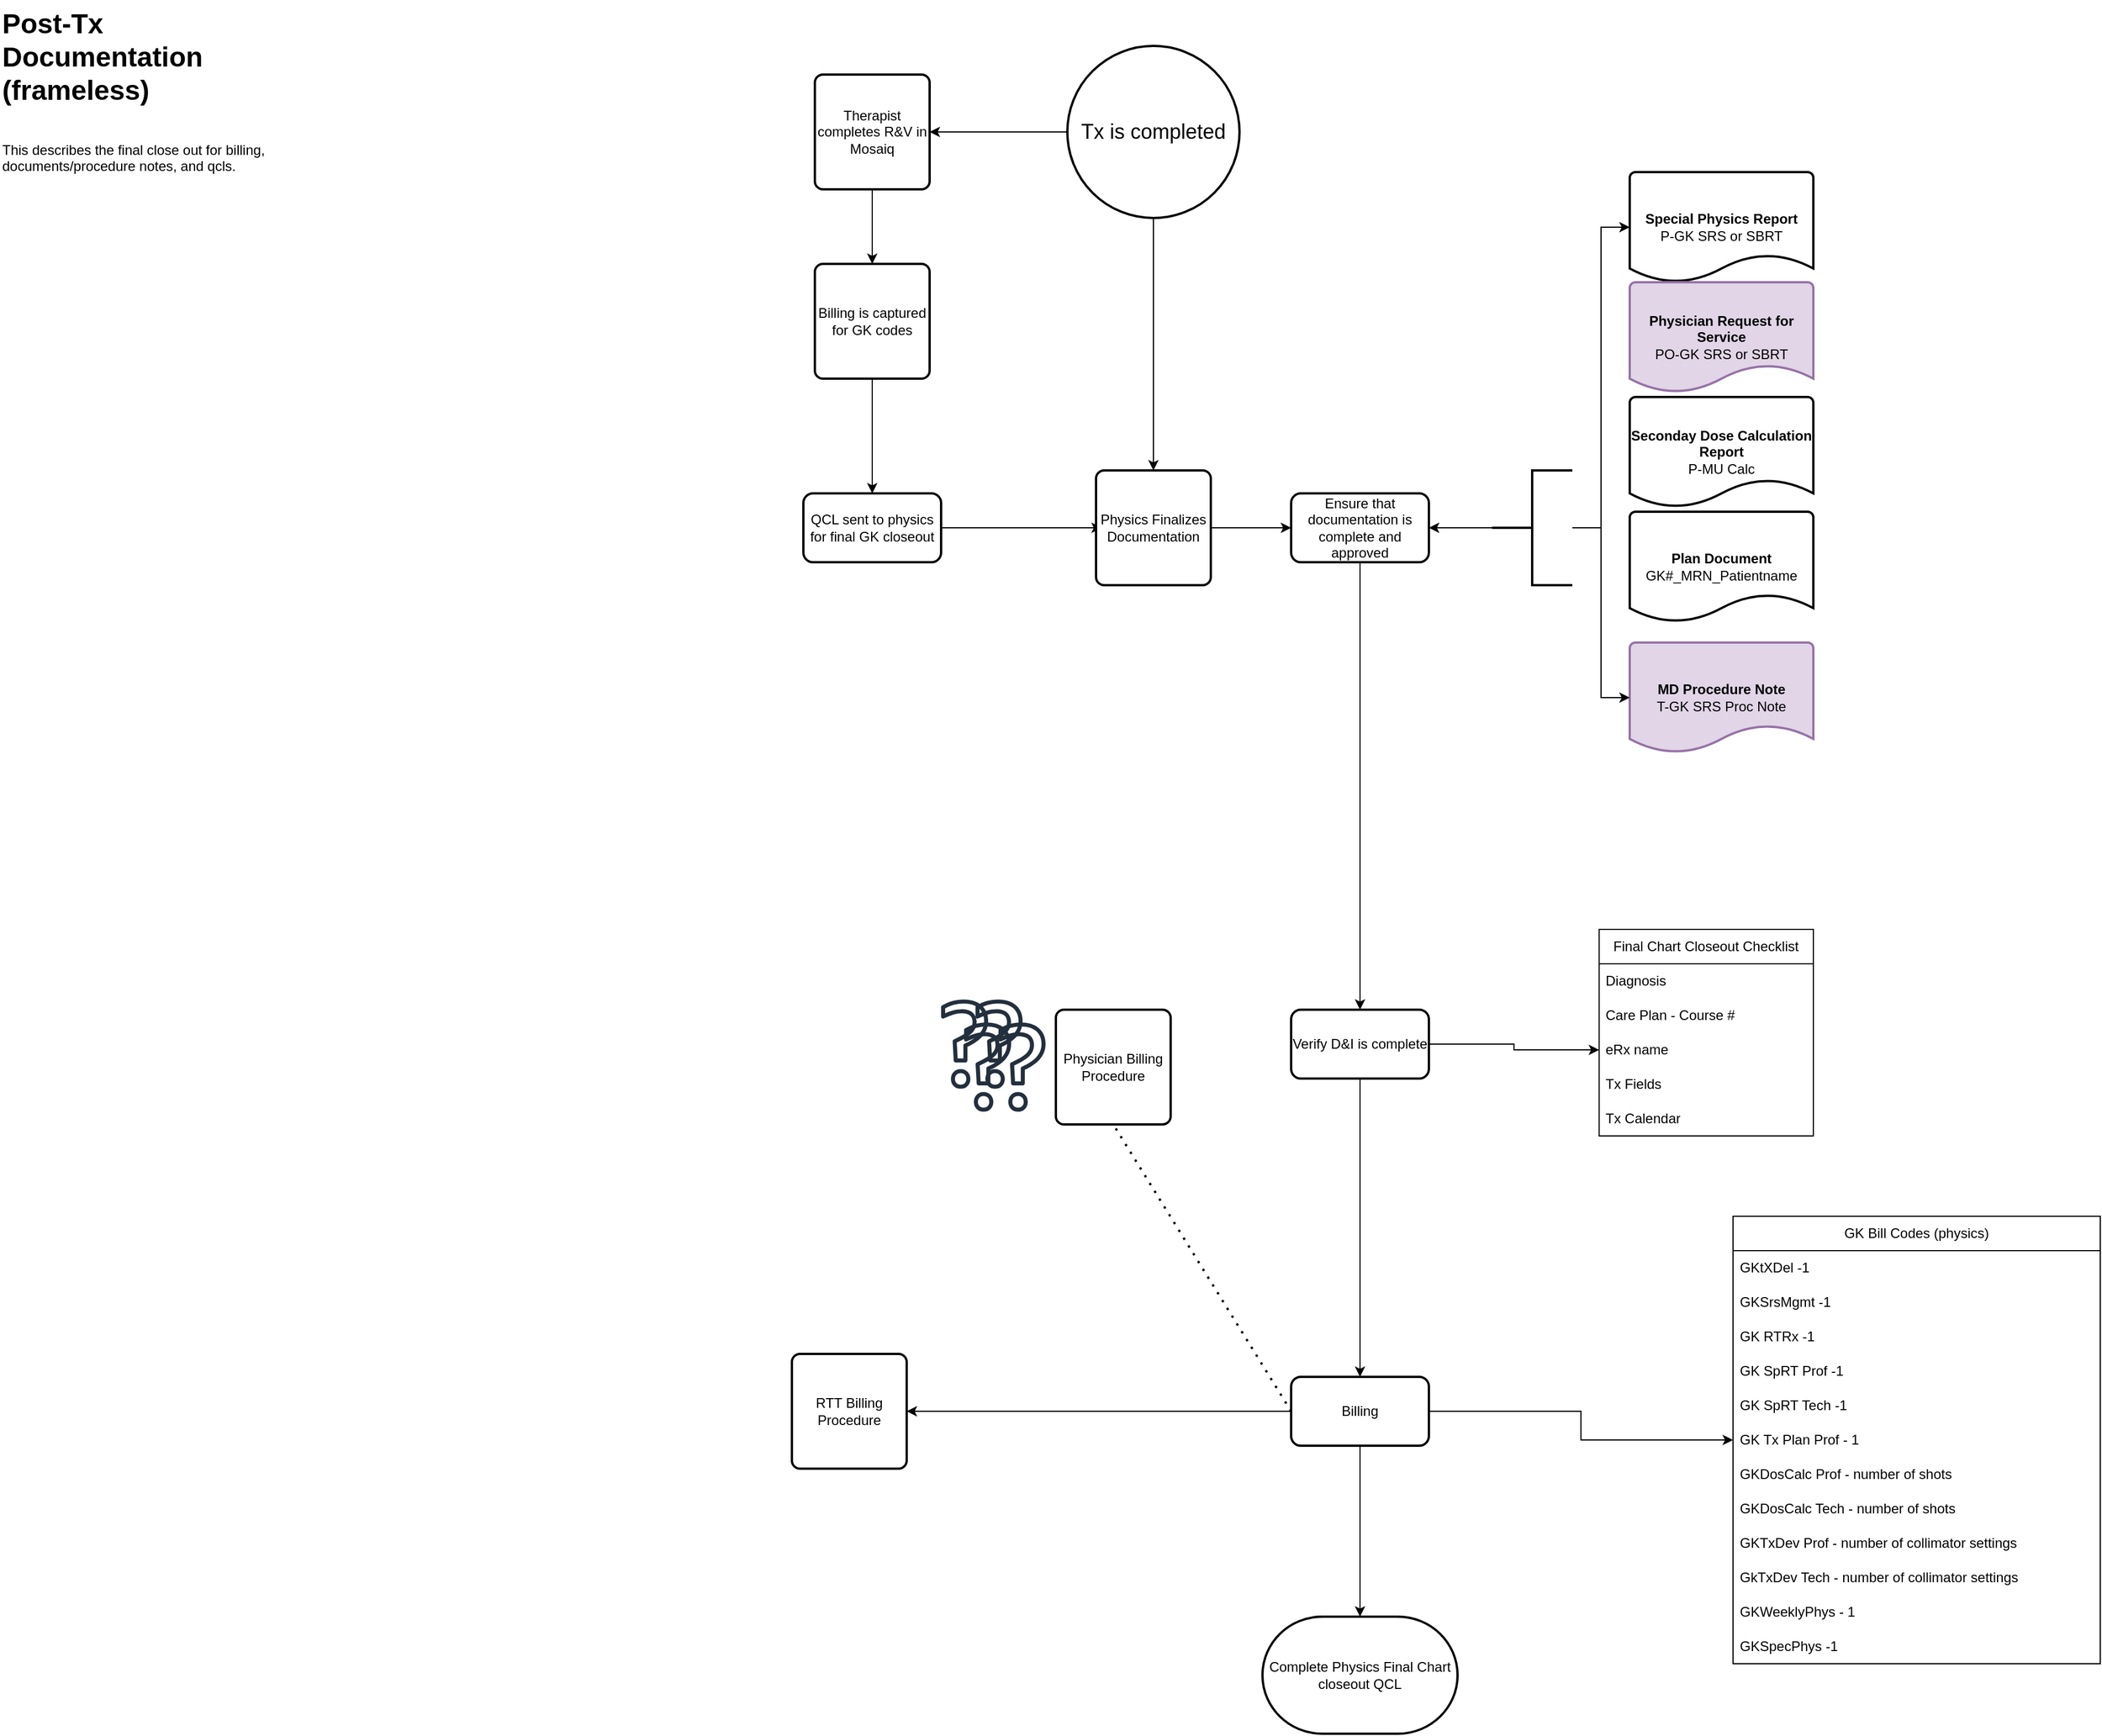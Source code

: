 <mxfile version="24.7.8">
  <diagram name="Page-1" id="BD2aUjKL_MH0JqkHMiQd">
    <mxGraphModel dx="1783" dy="693" grid="1" gridSize="10" guides="1" tooltips="1" connect="1" arrows="1" fold="1" page="1" pageScale="1" pageWidth="2336" pageHeight="1654" math="0" shadow="0">
      <root>
        <mxCell id="0" />
        <mxCell id="1" parent="0" />
        <mxCell id="p9t9fxG8Ye37PBpKrWI1-1" value="&lt;h1 style=&quot;margin-top: 0px;&quot;&gt;Post-Tx Documentation (frameless)&lt;/h1&gt;&lt;div&gt;&lt;br&gt;&lt;/div&gt;&lt;div&gt;This describes the final close out for billing, documents/procedure notes, and qcls.&lt;br&gt;&lt;/div&gt;" style="text;html=1;whiteSpace=wrap;overflow=hidden;rounded=0;" parent="1" vertex="1">
          <mxGeometry x="20" y="20" width="240" height="180" as="geometry" />
        </mxCell>
        <mxCell id="p9t9fxG8Ye37PBpKrWI1-4" value="" style="edgeStyle=orthogonalEdgeStyle;rounded=0;orthogonalLoop=1;jettySize=auto;html=1;entryX=0.5;entryY=0;entryDx=0;entryDy=0;" parent="1" source="p9t9fxG8Ye37PBpKrWI1-2" target="p9t9fxG8Ye37PBpKrWI1-14" edge="1">
          <mxGeometry relative="1" as="geometry">
            <mxPoint x="1025" y="450" as="targetPoint" />
          </mxGeometry>
        </mxCell>
        <mxCell id="p9t9fxG8Ye37PBpKrWI1-10" style="edgeStyle=orthogonalEdgeStyle;rounded=0;orthogonalLoop=1;jettySize=auto;html=1;entryX=1;entryY=0.5;entryDx=0;entryDy=0;" parent="1" source="p9t9fxG8Ye37PBpKrWI1-2" target="p9t9fxG8Ye37PBpKrWI1-5" edge="1">
          <mxGeometry relative="1" as="geometry" />
        </mxCell>
        <mxCell id="p9t9fxG8Ye37PBpKrWI1-2" value="&lt;font style=&quot;font-size: 18px;&quot;&gt;Tx is completed&lt;/font&gt;" style="strokeWidth=2;html=1;shape=mxgraph.flowchart.start_2;whiteSpace=wrap;" parent="1" vertex="1">
          <mxGeometry x="950" y="60" width="150" height="150" as="geometry" />
        </mxCell>
        <mxCell id="p9t9fxG8Ye37PBpKrWI1-7" value="" style="edgeStyle=orthogonalEdgeStyle;rounded=0;orthogonalLoop=1;jettySize=auto;html=1;" parent="1" source="p9t9fxG8Ye37PBpKrWI1-5" target="p9t9fxG8Ye37PBpKrWI1-6" edge="1">
          <mxGeometry relative="1" as="geometry" />
        </mxCell>
        <mxCell id="p9t9fxG8Ye37PBpKrWI1-5" value="Therapist completes R&amp;amp;V in Mosaiq" style="rounded=1;whiteSpace=wrap;html=1;absoluteArcSize=1;arcSize=14;strokeWidth=2;" parent="1" vertex="1">
          <mxGeometry x="730" y="85" width="100" height="100" as="geometry" />
        </mxCell>
        <mxCell id="p9t9fxG8Ye37PBpKrWI1-9" value="" style="edgeStyle=orthogonalEdgeStyle;rounded=0;orthogonalLoop=1;jettySize=auto;html=1;" parent="1" source="p9t9fxG8Ye37PBpKrWI1-6" target="p9t9fxG8Ye37PBpKrWI1-8" edge="1">
          <mxGeometry relative="1" as="geometry" />
        </mxCell>
        <mxCell id="p9t9fxG8Ye37PBpKrWI1-6" value="Billing is captured for GK codes" style="rounded=1;whiteSpace=wrap;html=1;absoluteArcSize=1;arcSize=14;strokeWidth=2;" parent="1" vertex="1">
          <mxGeometry x="730" y="250" width="100" height="100" as="geometry" />
        </mxCell>
        <mxCell id="p9t9fxG8Ye37PBpKrWI1-12" style="edgeStyle=orthogonalEdgeStyle;rounded=0;orthogonalLoop=1;jettySize=auto;html=1;entryX=0.05;entryY=0.5;entryDx=0;entryDy=0;entryPerimeter=0;" parent="1" source="p9t9fxG8Ye37PBpKrWI1-8" target="p9t9fxG8Ye37PBpKrWI1-14" edge="1">
          <mxGeometry relative="1" as="geometry">
            <mxPoint x="965" y="480.0" as="targetPoint" />
          </mxGeometry>
        </mxCell>
        <mxCell id="p9t9fxG8Ye37PBpKrWI1-8" value="QCL sent to physics for final GK closeout" style="whiteSpace=wrap;html=1;rounded=1;arcSize=14;strokeWidth=2;" parent="1" vertex="1">
          <mxGeometry x="720" y="450" width="120" height="60" as="geometry" />
        </mxCell>
        <mxCell id="p9t9fxG8Ye37PBpKrWI1-17" value="" style="edgeStyle=orthogonalEdgeStyle;rounded=0;orthogonalLoop=1;jettySize=auto;html=1;" parent="1" source="p9t9fxG8Ye37PBpKrWI1-14" target="p9t9fxG8Ye37PBpKrWI1-16" edge="1">
          <mxGeometry relative="1" as="geometry" />
        </mxCell>
        <mxCell id="p9t9fxG8Ye37PBpKrWI1-14" value="Physics Finalizes Documentation" style="rounded=1;whiteSpace=wrap;html=1;absoluteArcSize=1;arcSize=14;strokeWidth=2;" parent="1" vertex="1">
          <mxGeometry x="975" y="430" width="100" height="100" as="geometry" />
        </mxCell>
        <mxCell id="p9t9fxG8Ye37PBpKrWI1-33" value="" style="edgeStyle=orthogonalEdgeStyle;rounded=0;orthogonalLoop=1;jettySize=auto;html=1;" parent="1" source="p9t9fxG8Ye37PBpKrWI1-16" target="p9t9fxG8Ye37PBpKrWI1-32" edge="1">
          <mxGeometry relative="1" as="geometry" />
        </mxCell>
        <mxCell id="p9t9fxG8Ye37PBpKrWI1-16" value="Ensure that documentation is complete and approved" style="whiteSpace=wrap;html=1;rounded=1;arcSize=14;strokeWidth=2;" parent="1" vertex="1">
          <mxGeometry x="1145" y="450" width="120" height="60" as="geometry" />
        </mxCell>
        <mxCell id="p9t9fxG8Ye37PBpKrWI1-18" value="&lt;b&gt;Special Physics Report&lt;/b&gt;&lt;br&gt;&lt;div&gt;P-GK SRS or SBRT&lt;/div&gt;" style="strokeWidth=2;html=1;shape=mxgraph.flowchart.document2;whiteSpace=wrap;size=0.25;" parent="1" vertex="1">
          <mxGeometry x="1440" y="170" width="160" height="96" as="geometry" />
        </mxCell>
        <mxCell id="p9t9fxG8Ye37PBpKrWI1-23" value="&lt;b&gt;Physician Request for Service&lt;/b&gt;&lt;br&gt;&lt;div&gt;PO-GK SRS or SBRT&lt;/div&gt;" style="strokeWidth=2;html=1;shape=mxgraph.flowchart.document2;whiteSpace=wrap;size=0.25;fillColor=#e1d5e7;strokeColor=#9673a6;" parent="1" vertex="1">
          <mxGeometry x="1440" y="266" width="160" height="96" as="geometry" />
        </mxCell>
        <mxCell id="p9t9fxG8Ye37PBpKrWI1-24" value="&lt;b&gt;Seconday Dose Calculation Report&lt;/b&gt;&lt;br&gt;&lt;div&gt;P-MU Calc&lt;br&gt;&lt;/div&gt;" style="strokeWidth=2;html=1;shape=mxgraph.flowchart.document2;whiteSpace=wrap;size=0.25;" parent="1" vertex="1">
          <mxGeometry x="1440" y="366" width="160" height="96" as="geometry" />
        </mxCell>
        <mxCell id="p9t9fxG8Ye37PBpKrWI1-25" value="&lt;b&gt;Plan Document&lt;/b&gt;&lt;br&gt;&lt;div&gt;GK#_MRN_Patientname&lt;br&gt;&lt;/div&gt;" style="strokeWidth=2;html=1;shape=mxgraph.flowchart.document2;whiteSpace=wrap;size=0.25;" parent="1" vertex="1">
          <mxGeometry x="1440" y="466" width="160" height="96" as="geometry" />
        </mxCell>
        <mxCell id="p9t9fxG8Ye37PBpKrWI1-27" value="&lt;div&gt;&lt;b&gt;MD Procedure Note&lt;br&gt;&lt;/b&gt;&lt;/div&gt;T-GK SRS Proc Note" style="strokeWidth=2;html=1;shape=mxgraph.flowchart.document2;whiteSpace=wrap;size=0.25;fillColor=#e1d5e7;strokeColor=#9673a6;" parent="1" vertex="1">
          <mxGeometry x="1440" y="580" width="160" height="96" as="geometry" />
        </mxCell>
        <mxCell id="p9t9fxG8Ye37PBpKrWI1-31" style="edgeStyle=orthogonalEdgeStyle;rounded=0;orthogonalLoop=1;jettySize=auto;html=1;entryX=1;entryY=0.5;entryDx=0;entryDy=0;" parent="1" source="p9t9fxG8Ye37PBpKrWI1-28" target="p9t9fxG8Ye37PBpKrWI1-16" edge="1">
          <mxGeometry relative="1" as="geometry" />
        </mxCell>
        <mxCell id="p9t9fxG8Ye37PBpKrWI1-28" value="" style="strokeWidth=2;html=1;shape=mxgraph.flowchart.annotation_2;align=left;labelPosition=right;pointerEvents=1;" parent="1" vertex="1">
          <mxGeometry x="1320" y="430" width="70" height="100" as="geometry" />
        </mxCell>
        <mxCell id="p9t9fxG8Ye37PBpKrWI1-29" style="edgeStyle=orthogonalEdgeStyle;rounded=0;orthogonalLoop=1;jettySize=auto;html=1;entryX=0;entryY=0.5;entryDx=0;entryDy=0;entryPerimeter=0;" parent="1" source="p9t9fxG8Ye37PBpKrWI1-28" target="p9t9fxG8Ye37PBpKrWI1-18" edge="1">
          <mxGeometry relative="1" as="geometry" />
        </mxCell>
        <mxCell id="p9t9fxG8Ye37PBpKrWI1-30" style="edgeStyle=orthogonalEdgeStyle;rounded=0;orthogonalLoop=1;jettySize=auto;html=1;entryX=0;entryY=0.5;entryDx=0;entryDy=0;entryPerimeter=0;" parent="1" source="p9t9fxG8Ye37PBpKrWI1-28" target="p9t9fxG8Ye37PBpKrWI1-27" edge="1">
          <mxGeometry relative="1" as="geometry" />
        </mxCell>
        <mxCell id="p9t9fxG8Ye37PBpKrWI1-36" style="edgeStyle=orthogonalEdgeStyle;rounded=0;orthogonalLoop=1;jettySize=auto;html=1;entryX=0;entryY=0.5;entryDx=0;entryDy=0;" parent="1" source="p9t9fxG8Ye37PBpKrWI1-32" target="p9t9fxG8Ye37PBpKrWI1-43" edge="1">
          <mxGeometry relative="1" as="geometry">
            <mxPoint x="1420" y="930" as="targetPoint" />
          </mxGeometry>
        </mxCell>
        <mxCell id="p9t9fxG8Ye37PBpKrWI1-54" value="" style="edgeStyle=orthogonalEdgeStyle;rounded=0;orthogonalLoop=1;jettySize=auto;html=1;" parent="1" source="p9t9fxG8Ye37PBpKrWI1-32" target="p9t9fxG8Ye37PBpKrWI1-53" edge="1">
          <mxGeometry relative="1" as="geometry" />
        </mxCell>
        <mxCell id="p9t9fxG8Ye37PBpKrWI1-32" value="Verify D&amp;amp;I is complete" style="rounded=1;whiteSpace=wrap;html=1;arcSize=14;strokeWidth=2;" parent="1" vertex="1">
          <mxGeometry x="1145" y="900" width="120" height="60" as="geometry" />
        </mxCell>
        <mxCell id="p9t9fxG8Ye37PBpKrWI1-40" value="Final Chart Closeout Checklist" style="swimlane;fontStyle=0;childLayout=stackLayout;horizontal=1;startSize=30;horizontalStack=0;resizeParent=1;resizeParentMax=0;resizeLast=0;collapsible=1;marginBottom=0;whiteSpace=wrap;html=1;" parent="1" vertex="1">
          <mxGeometry x="1413.33" y="830" width="186.67" height="180" as="geometry" />
        </mxCell>
        <mxCell id="p9t9fxG8Ye37PBpKrWI1-41" value="Diagnosis" style="text;strokeColor=none;fillColor=none;align=left;verticalAlign=middle;spacingLeft=4;spacingRight=4;overflow=hidden;points=[[0,0.5],[1,0.5]];portConstraint=eastwest;rotatable=0;whiteSpace=wrap;html=1;" parent="p9t9fxG8Ye37PBpKrWI1-40" vertex="1">
          <mxGeometry y="30" width="186.67" height="30" as="geometry" />
        </mxCell>
        <mxCell id="p9t9fxG8Ye37PBpKrWI1-42" value="Care Plan - Course #" style="text;strokeColor=none;fillColor=none;align=left;verticalAlign=middle;spacingLeft=4;spacingRight=4;overflow=hidden;points=[[0,0.5],[1,0.5]];portConstraint=eastwest;rotatable=0;whiteSpace=wrap;html=1;" parent="p9t9fxG8Ye37PBpKrWI1-40" vertex="1">
          <mxGeometry y="60" width="186.67" height="30" as="geometry" />
        </mxCell>
        <mxCell id="p9t9fxG8Ye37PBpKrWI1-43" value="eRx name" style="text;strokeColor=none;fillColor=none;align=left;verticalAlign=middle;spacingLeft=4;spacingRight=4;overflow=hidden;points=[[0,0.5],[1,0.5]];portConstraint=eastwest;rotatable=0;whiteSpace=wrap;html=1;" parent="p9t9fxG8Ye37PBpKrWI1-40" vertex="1">
          <mxGeometry y="90" width="186.67" height="30" as="geometry" />
        </mxCell>
        <mxCell id="p9t9fxG8Ye37PBpKrWI1-48" value="Tx Fields" style="text;strokeColor=none;fillColor=none;align=left;verticalAlign=middle;spacingLeft=4;spacingRight=4;overflow=hidden;points=[[0,0.5],[1,0.5]];portConstraint=eastwest;rotatable=0;whiteSpace=wrap;html=1;" parent="p9t9fxG8Ye37PBpKrWI1-40" vertex="1">
          <mxGeometry y="120" width="186.67" height="30" as="geometry" />
        </mxCell>
        <mxCell id="p9t9fxG8Ye37PBpKrWI1-49" value="Tx Calendar" style="text;strokeColor=none;fillColor=none;align=left;verticalAlign=middle;spacingLeft=4;spacingRight=4;overflow=hidden;points=[[0,0.5],[1,0.5]];portConstraint=eastwest;rotatable=0;whiteSpace=wrap;html=1;" parent="p9t9fxG8Ye37PBpKrWI1-40" vertex="1">
          <mxGeometry y="150" width="186.67" height="30" as="geometry" />
        </mxCell>
        <mxCell id="p9t9fxG8Ye37PBpKrWI1-59" style="edgeStyle=orthogonalEdgeStyle;rounded=0;orthogonalLoop=1;jettySize=auto;html=1;entryX=0;entryY=0.5;entryDx=0;entryDy=0;exitX=1;exitY=0.5;exitDx=0;exitDy=0;" parent="1" source="p9t9fxG8Ye37PBpKrWI1-53" target="p9t9fxG8Ye37PBpKrWI1-69" edge="1">
          <mxGeometry relative="1" as="geometry">
            <mxPoint x="1530" y="1305" as="targetPoint" />
          </mxGeometry>
        </mxCell>
        <mxCell id="p9t9fxG8Ye37PBpKrWI1-60" style="edgeStyle=orthogonalEdgeStyle;rounded=0;orthogonalLoop=1;jettySize=auto;html=1;entryX=1;entryY=0.5;entryDx=0;entryDy=0;" parent="1" source="p9t9fxG8Ye37PBpKrWI1-53" target="p9t9fxG8Ye37PBpKrWI1-63" edge="1">
          <mxGeometry relative="1" as="geometry">
            <mxPoint x="900.0" y="1070" as="targetPoint" />
          </mxGeometry>
        </mxCell>
        <mxCell id="p9t9fxG8Ye37PBpKrWI1-53" value="Billing" style="whiteSpace=wrap;html=1;rounded=1;arcSize=14;strokeWidth=2;" parent="1" vertex="1">
          <mxGeometry x="1145" y="1220" width="120" height="60" as="geometry" />
        </mxCell>
        <mxCell id="p9t9fxG8Ye37PBpKrWI1-55" value="GK Bill Codes (physics)" style="swimlane;fontStyle=0;childLayout=stackLayout;horizontal=1;startSize=30;horizontalStack=0;resizeParent=1;resizeParentMax=0;resizeLast=0;collapsible=1;marginBottom=0;whiteSpace=wrap;html=1;" parent="1" vertex="1">
          <mxGeometry x="1530" y="1080" width="320" height="390" as="geometry" />
        </mxCell>
        <mxCell id="p9t9fxG8Ye37PBpKrWI1-57" value="GKtXDel -1" style="text;strokeColor=none;fillColor=none;align=left;verticalAlign=middle;spacingLeft=4;spacingRight=4;overflow=hidden;points=[[0,0.5],[1,0.5]];portConstraint=eastwest;rotatable=0;whiteSpace=wrap;html=1;" parent="p9t9fxG8Ye37PBpKrWI1-55" vertex="1">
          <mxGeometry y="30" width="320" height="30" as="geometry" />
        </mxCell>
        <mxCell id="p9t9fxG8Ye37PBpKrWI1-58" value="GKSrsMgmt -1" style="text;strokeColor=none;fillColor=none;align=left;verticalAlign=middle;spacingLeft=4;spacingRight=4;overflow=hidden;points=[[0,0.5],[1,0.5]];portConstraint=eastwest;rotatable=0;whiteSpace=wrap;html=1;" parent="p9t9fxG8Ye37PBpKrWI1-55" vertex="1">
          <mxGeometry y="60" width="320" height="30" as="geometry" />
        </mxCell>
        <mxCell id="p9t9fxG8Ye37PBpKrWI1-65" value="GK RTRx -1" style="text;strokeColor=none;fillColor=none;align=left;verticalAlign=middle;spacingLeft=4;spacingRight=4;overflow=hidden;points=[[0,0.5],[1,0.5]];portConstraint=eastwest;rotatable=0;whiteSpace=wrap;html=1;" parent="p9t9fxG8Ye37PBpKrWI1-55" vertex="1">
          <mxGeometry y="90" width="320" height="30" as="geometry" />
        </mxCell>
        <mxCell id="p9t9fxG8Ye37PBpKrWI1-67" value="GK SpRT Prof -1" style="text;strokeColor=none;fillColor=none;align=left;verticalAlign=middle;spacingLeft=4;spacingRight=4;overflow=hidden;points=[[0,0.5],[1,0.5]];portConstraint=eastwest;rotatable=0;whiteSpace=wrap;html=1;" parent="p9t9fxG8Ye37PBpKrWI1-55" vertex="1">
          <mxGeometry y="120" width="320" height="30" as="geometry" />
        </mxCell>
        <mxCell id="p9t9fxG8Ye37PBpKrWI1-68" value="GK SpRT Tech -1" style="text;strokeColor=none;fillColor=none;align=left;verticalAlign=middle;spacingLeft=4;spacingRight=4;overflow=hidden;points=[[0,0.5],[1,0.5]];portConstraint=eastwest;rotatable=0;whiteSpace=wrap;html=1;" parent="p9t9fxG8Ye37PBpKrWI1-55" vertex="1">
          <mxGeometry y="150" width="320" height="30" as="geometry" />
        </mxCell>
        <mxCell id="p9t9fxG8Ye37PBpKrWI1-69" value="GK Tx Plan Prof - 1" style="text;strokeColor=none;fillColor=none;align=left;verticalAlign=middle;spacingLeft=4;spacingRight=4;overflow=hidden;points=[[0,0.5],[1,0.5]];portConstraint=eastwest;rotatable=0;whiteSpace=wrap;html=1;" parent="p9t9fxG8Ye37PBpKrWI1-55" vertex="1">
          <mxGeometry y="180" width="320" height="30" as="geometry" />
        </mxCell>
        <mxCell id="p9t9fxG8Ye37PBpKrWI1-70" value="GKDosCalc Prof - number of shots" style="text;strokeColor=none;fillColor=none;align=left;verticalAlign=middle;spacingLeft=4;spacingRight=4;overflow=hidden;points=[[0,0.5],[1,0.5]];portConstraint=eastwest;rotatable=0;whiteSpace=wrap;html=1;" parent="p9t9fxG8Ye37PBpKrWI1-55" vertex="1">
          <mxGeometry y="210" width="320" height="30" as="geometry" />
        </mxCell>
        <mxCell id="p9t9fxG8Ye37PBpKrWI1-71" value="GKDosCalc Tech - number of shots" style="text;strokeColor=none;fillColor=none;align=left;verticalAlign=middle;spacingLeft=4;spacingRight=4;overflow=hidden;points=[[0,0.5],[1,0.5]];portConstraint=eastwest;rotatable=0;whiteSpace=wrap;html=1;" parent="p9t9fxG8Ye37PBpKrWI1-55" vertex="1">
          <mxGeometry y="240" width="320" height="30" as="geometry" />
        </mxCell>
        <mxCell id="p9t9fxG8Ye37PBpKrWI1-72" value="GKTxDev Prof - number of collimator settings" style="text;strokeColor=none;fillColor=none;align=left;verticalAlign=middle;spacingLeft=4;spacingRight=4;overflow=hidden;points=[[0,0.5],[1,0.5]];portConstraint=eastwest;rotatable=0;whiteSpace=wrap;html=1;" parent="p9t9fxG8Ye37PBpKrWI1-55" vertex="1">
          <mxGeometry y="270" width="320" height="30" as="geometry" />
        </mxCell>
        <mxCell id="p9t9fxG8Ye37PBpKrWI1-73" value="GkTxDev Tech - number of collimator settings" style="text;strokeColor=none;fillColor=none;align=left;verticalAlign=middle;spacingLeft=4;spacingRight=4;overflow=hidden;points=[[0,0.5],[1,0.5]];portConstraint=eastwest;rotatable=0;whiteSpace=wrap;html=1;" parent="p9t9fxG8Ye37PBpKrWI1-55" vertex="1">
          <mxGeometry y="300" width="320" height="30" as="geometry" />
        </mxCell>
        <mxCell id="p9t9fxG8Ye37PBpKrWI1-74" value="GKWeeklyPhys - 1" style="text;strokeColor=none;fillColor=none;align=left;verticalAlign=middle;spacingLeft=4;spacingRight=4;overflow=hidden;points=[[0,0.5],[1,0.5]];portConstraint=eastwest;rotatable=0;whiteSpace=wrap;html=1;" parent="p9t9fxG8Ye37PBpKrWI1-55" vertex="1">
          <mxGeometry y="330" width="320" height="30" as="geometry" />
        </mxCell>
        <mxCell id="p9t9fxG8Ye37PBpKrWI1-75" value="GKSpecPhys -1" style="text;strokeColor=none;fillColor=none;align=left;verticalAlign=middle;spacingLeft=4;spacingRight=4;overflow=hidden;points=[[0,0.5],[1,0.5]];portConstraint=eastwest;rotatable=0;whiteSpace=wrap;html=1;" parent="p9t9fxG8Ye37PBpKrWI1-55" vertex="1">
          <mxGeometry y="360" width="320" height="30" as="geometry" />
        </mxCell>
        <mxCell id="p9t9fxG8Ye37PBpKrWI1-62" value="Physician Billing Procedure" style="rounded=1;whiteSpace=wrap;html=1;absoluteArcSize=1;arcSize=14;strokeWidth=2;" parent="1" vertex="1">
          <mxGeometry x="940" y="900" width="100" height="100" as="geometry" />
        </mxCell>
        <mxCell id="p9t9fxG8Ye37PBpKrWI1-63" value="RTT Billing Procedure" style="rounded=1;whiteSpace=wrap;html=1;absoluteArcSize=1;arcSize=14;strokeWidth=2;" parent="1" vertex="1">
          <mxGeometry x="710" y="1200" width="100" height="100" as="geometry" />
        </mxCell>
        <mxCell id="p9t9fxG8Ye37PBpKrWI1-76" value="" style="endArrow=none;dashed=1;html=1;dashPattern=1 3;strokeWidth=2;rounded=0;entryX=0.5;entryY=1;entryDx=0;entryDy=0;exitX=0;exitY=0.5;exitDx=0;exitDy=0;" parent="1" source="p9t9fxG8Ye37PBpKrWI1-53" target="p9t9fxG8Ye37PBpKrWI1-62" edge="1">
          <mxGeometry width="50" height="50" relative="1" as="geometry">
            <mxPoint x="920" y="1170" as="sourcePoint" />
            <mxPoint x="970" y="1120" as="targetPoint" />
          </mxGeometry>
        </mxCell>
        <mxCell id="p9t9fxG8Ye37PBpKrWI1-77" value="" style="sketch=0;outlineConnect=0;fontColor=#232F3E;gradientColor=none;fillColor=#232F3D;strokeColor=none;dashed=0;verticalLabelPosition=bottom;verticalAlign=top;align=center;html=1;fontSize=12;fontStyle=0;aspect=fixed;pointerEvents=1;shape=mxgraph.aws4.question;" parent="1" vertex="1">
          <mxGeometry x="870" y="891" width="41" height="78" as="geometry" />
        </mxCell>
        <mxCell id="p9t9fxG8Ye37PBpKrWI1-78" value="" style="sketch=0;outlineConnect=0;fontColor=#232F3E;gradientColor=none;fillColor=#232F3D;strokeColor=none;dashed=0;verticalLabelPosition=bottom;verticalAlign=top;align=center;html=1;fontSize=12;fontStyle=0;aspect=fixed;pointerEvents=1;shape=mxgraph.aws4.question;" parent="1" vertex="1">
          <mxGeometry x="890" y="911" width="41" height="78" as="geometry" />
        </mxCell>
        <mxCell id="p9t9fxG8Ye37PBpKrWI1-79" value="" style="sketch=0;outlineConnect=0;fontColor=#232F3E;gradientColor=none;fillColor=#232F3D;strokeColor=none;dashed=0;verticalLabelPosition=bottom;verticalAlign=top;align=center;html=1;fontSize=12;fontStyle=0;aspect=fixed;pointerEvents=1;shape=mxgraph.aws4.question;" parent="1" vertex="1">
          <mxGeometry x="840" y="891" width="41" height="78" as="geometry" />
        </mxCell>
        <mxCell id="p9t9fxG8Ye37PBpKrWI1-80" value="" style="sketch=0;outlineConnect=0;fontColor=#232F3E;gradientColor=none;fillColor=#232F3D;strokeColor=none;dashed=0;verticalLabelPosition=bottom;verticalAlign=top;align=center;html=1;fontSize=12;fontStyle=0;aspect=fixed;pointerEvents=1;shape=mxgraph.aws4.question;" parent="1" vertex="1">
          <mxGeometry x="860" y="911" width="41" height="78" as="geometry" />
        </mxCell>
        <mxCell id="p9t9fxG8Ye37PBpKrWI1-81" value="Complete Physics Final Chart closeout QCL" style="strokeWidth=2;html=1;shape=mxgraph.flowchart.terminator;whiteSpace=wrap;" parent="1" vertex="1">
          <mxGeometry x="1120" y="1429" width="170" height="102" as="geometry" />
        </mxCell>
        <mxCell id="p9t9fxG8Ye37PBpKrWI1-82" style="edgeStyle=orthogonalEdgeStyle;rounded=0;orthogonalLoop=1;jettySize=auto;html=1;entryX=0.5;entryY=0;entryDx=0;entryDy=0;entryPerimeter=0;" parent="1" source="p9t9fxG8Ye37PBpKrWI1-53" target="p9t9fxG8Ye37PBpKrWI1-81" edge="1">
          <mxGeometry relative="1" as="geometry" />
        </mxCell>
      </root>
    </mxGraphModel>
  </diagram>
</mxfile>

